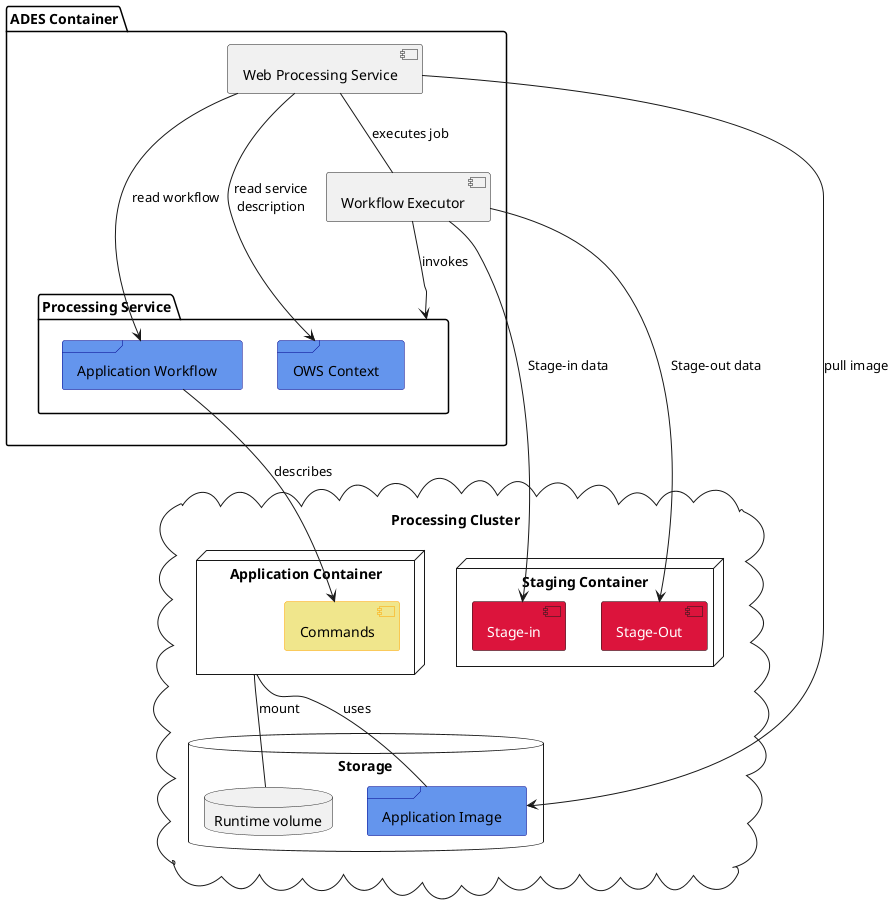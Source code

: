 @startuml Service Component Diagram

hide stereotype

skinparam component<<tbd>> {
    BackgroundColor Crimson
    FontColor white
}

skinparam frame<<3rd>> {
    BackgroundColor CornFlowerBlue
    BorderColor DarkBlue
}

skinparam component<<reuse>> {
    BackgroundColor Khaki
    BorderColor Orange
}

package "ADES Container"{

    [Web Processing Service] as wps

    [Workflow Executor] as wfexe 

    package "**Processing Service**" as procservice{

        frame "OWS Context" as ows <<3rd>>
        frame "Application Workflow" as cwlapp <<3rd>>
    }

    wps --> cwlapp : read workflow
    wps --> ows : read service\ndescription

}

cloud "Processing Cluster"{

    database "Storage"{
        frame "Application Image" as appimg <<3rd>>
        database "Runtime volume" as volume
    }

    node "Application Container" as appcon {
        [Commands] <<reuse>> as commands
    }

    node "Staging Container" {
        [Stage-in] as stagein <<tbd>>
        [Stage-Out] as stageout <<tbd>>
    }

}

wfexe --> stagein : Stage-in data
wfexe --> stageout : Stage-out data
wfexe -down-> procservice : invokes

cwlapp --> commands : describes

appcon -- appimg : uses
appcon -- volume : mount

wps -down- wfexe : executes job
wps --> appimg : pull image

@enduml